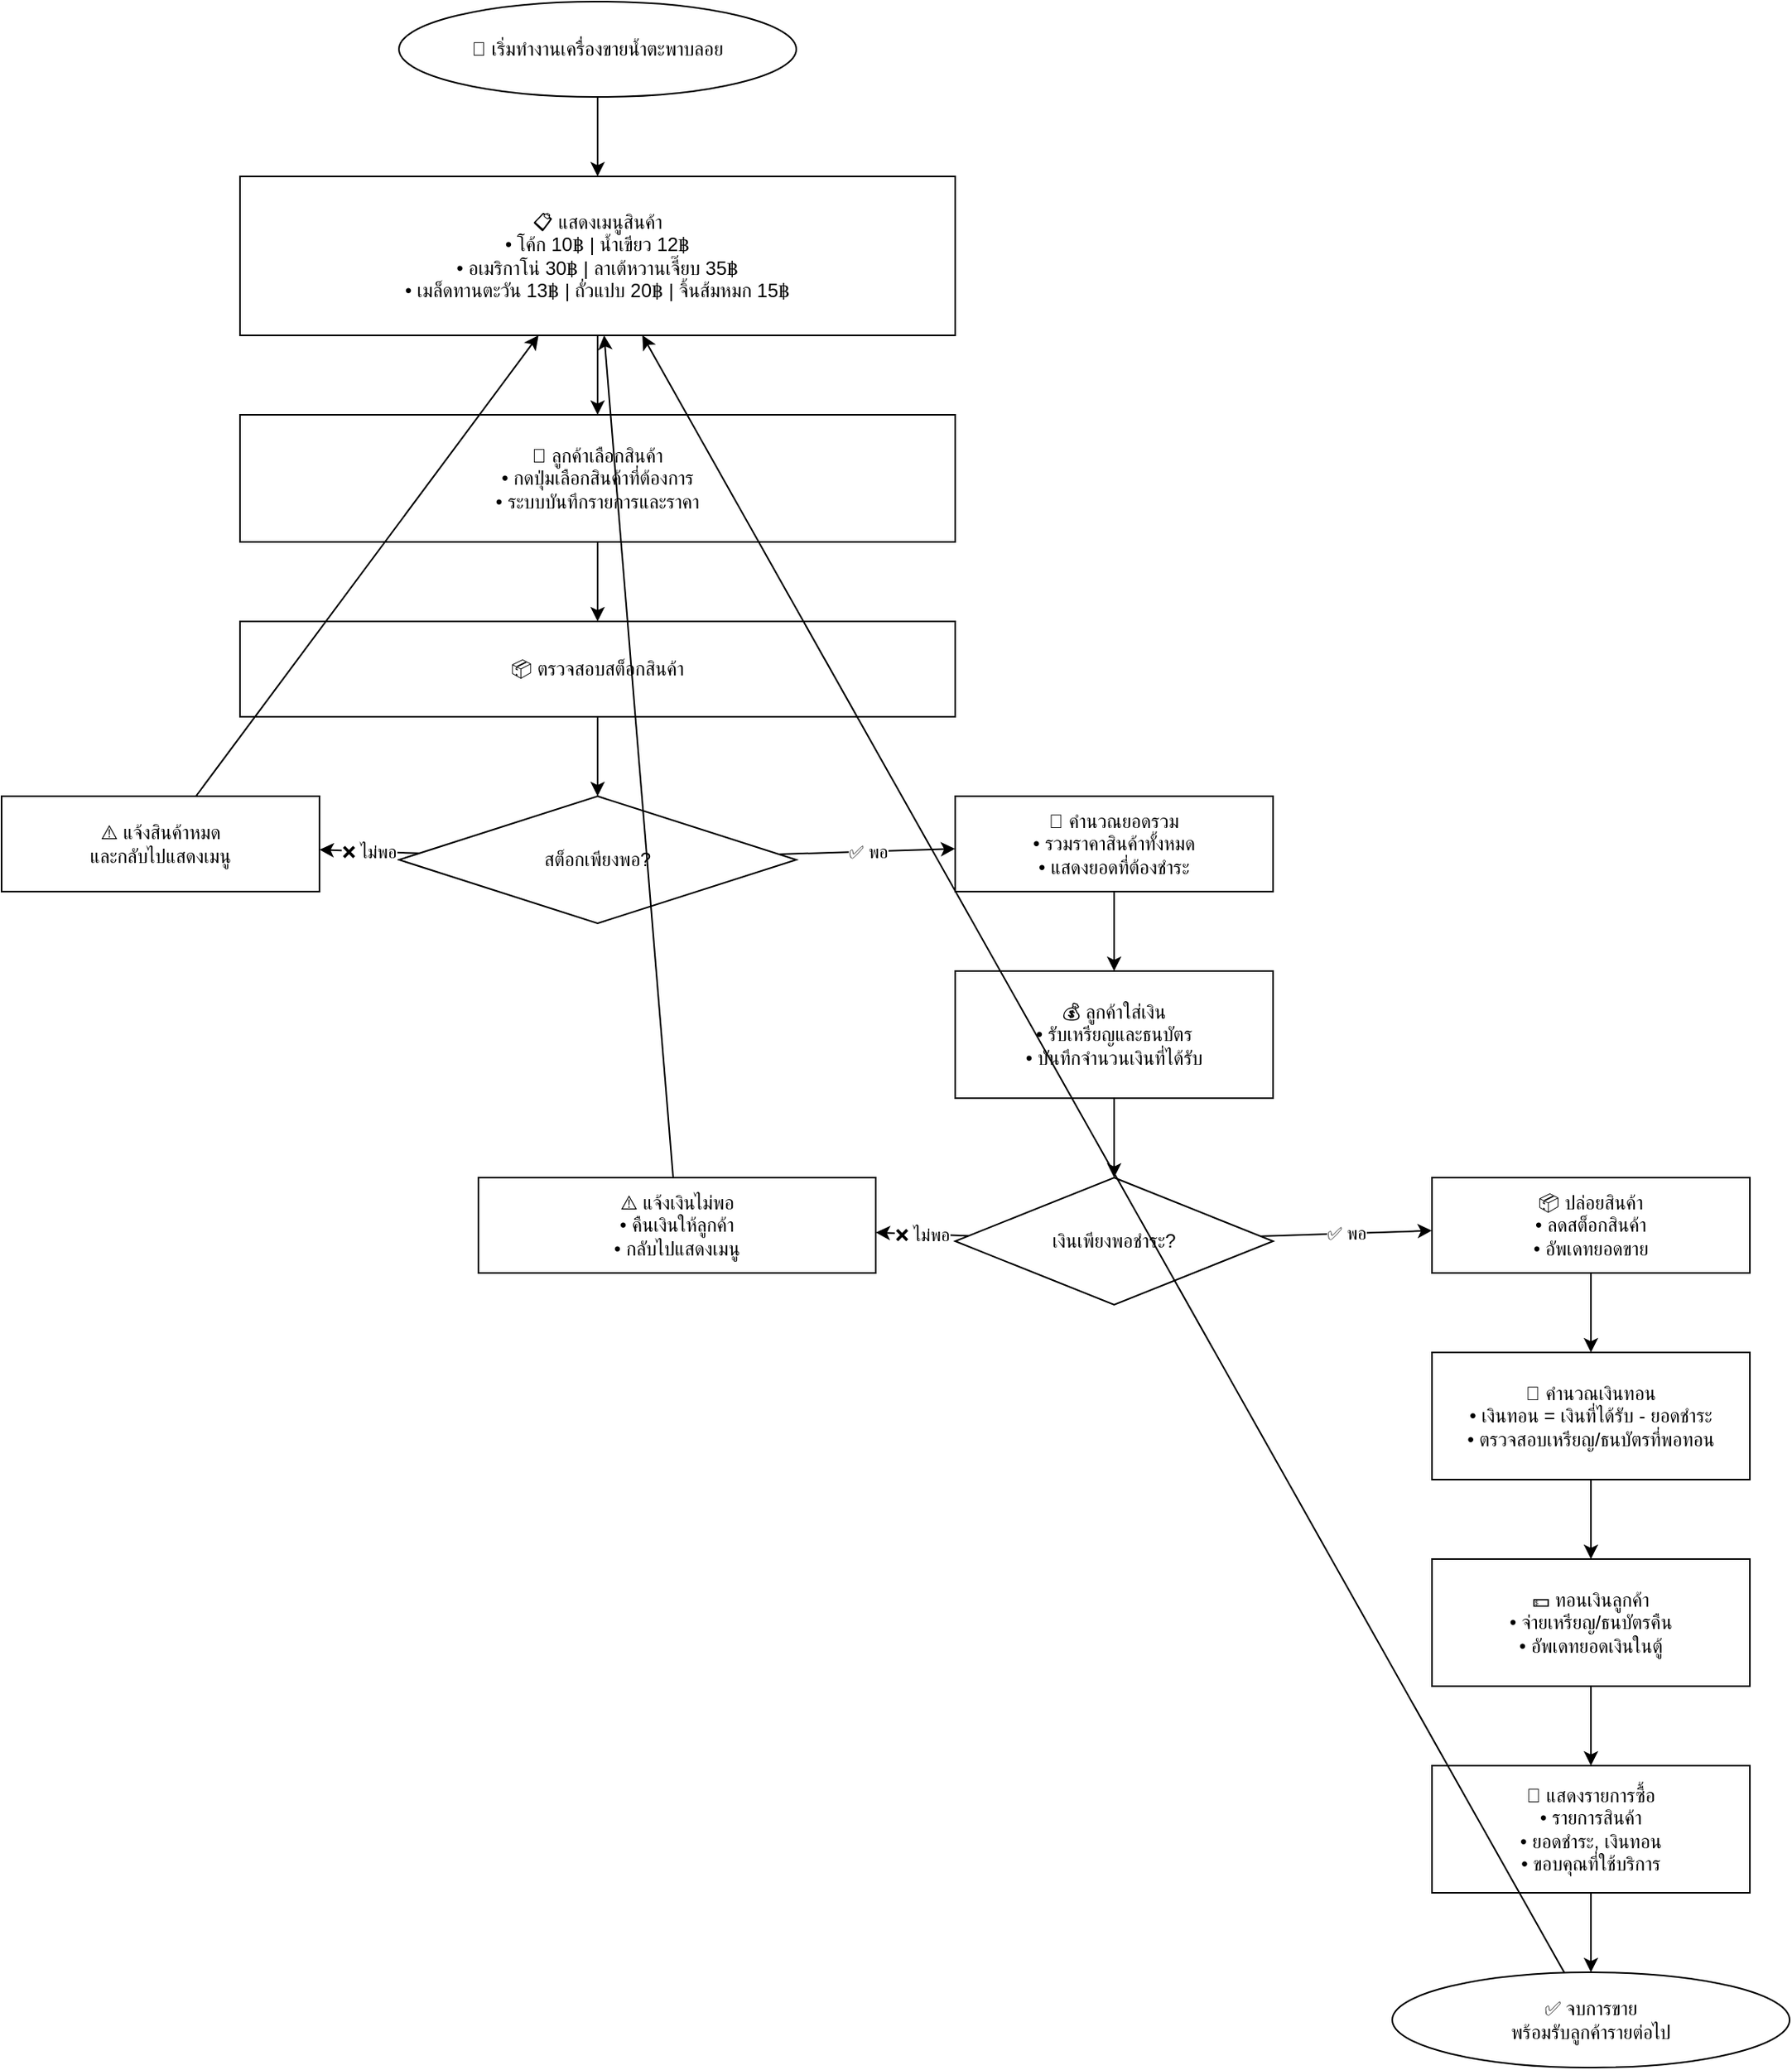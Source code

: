 <mxfile version="28.2.5">
  <diagram name="หน้า-1" id="ckcfX0NifgF7nCQWIZl0">
    <mxGraphModel dx="2780" dy="1536" grid="1" gridSize="10" guides="1" tooltips="1" connect="1" arrows="1" fold="1" page="1" pageScale="1" pageWidth="1654" pageHeight="2336" math="0" shadow="0">
      <root>
        <mxCell id="0" />
        <mxCell id="1" parent="0" />
        <mxCell id="cbi453OhWdNOQNd5BbBz-33" value="🔄 เริ่มทำงานเครื่องขายน้ำตะพาบลอย" style="ellipse;whiteSpace=wrap;html=1;aspect=fixed;" vertex="1" parent="1">
          <mxGeometry x="570" y="710" width="250" height="60" as="geometry" />
        </mxCell>
        <mxCell id="cbi453OhWdNOQNd5BbBz-34" value="" style="endArrow=classic;html=1;rounded=0;" edge="1" parent="1" source="cbi453OhWdNOQNd5BbBz-33" target="cbi453OhWdNOQNd5BbBz-35">
          <mxGeometry width="50" height="50" relative="1" as="geometry">
            <mxPoint x="695" y="770" as="sourcePoint" />
            <mxPoint x="695" y="820" as="targetPoint" />
          </mxGeometry>
        </mxCell>
        <mxCell id="cbi453OhWdNOQNd5BbBz-35" value="📋 แสดงเมนูสินค้า&#xa;• โค้ก 10฿ | น้ำเขียว 12฿&#xa;• อเมริกาโน่ 30฿ | ลาเต้หวานเจี๊ยบ 35฿&#xa;• เมล็ดทานตะวัน 13฿ | ถั่วแปบ 20฿ | จิ้นส้มหมก 15฿" style="rounded=0;whiteSpace=wrap;html=1;" vertex="1" parent="1">
          <mxGeometry x="470" y="820" width="450" height="100" as="geometry" />
        </mxCell>
        <mxCell id="cbi453OhWdNOQNd5BbBz-36" value="" style="endArrow=classic;html=1;rounded=0;" edge="1" parent="1" source="cbi453OhWdNOQNd5BbBz-35" target="cbi453OhWdNOQNd5BbBz-37">
          <mxGeometry width="50" height="50" relative="1" as="geometry">
            <mxPoint x="695" y="920" as="sourcePoint" />
            <mxPoint x="695" y="970" as="targetPoint" />
          </mxGeometry>
        </mxCell>
        <mxCell id="cbi453OhWdNOQNd5BbBz-37" value="🛒 ลูกค้าเลือกสินค้า&#xa;• กดปุ่มเลือกสินค้าที่ต้องการ&#xa;• ระบบบันทึกรายการและราคา" style="rounded=0;whiteSpace=wrap;html=1;" vertex="1" parent="1">
          <mxGeometry x="470" y="970" width="450" height="80" as="geometry" />
        </mxCell>
        <mxCell id="cbi453OhWdNOQNd5BbBz-38" value="" style="endArrow=classic;html=1;rounded=0;" edge="1" parent="1" source="cbi453OhWdNOQNd5BbBz-37" target="cbi453OhWdNOQNd5BbBz-39">
          <mxGeometry width="50" height="50" relative="1" as="geometry">
            <mxPoint x="695" y="1050" as="sourcePoint" />
            <mxPoint x="695" y="1100" as="targetPoint" />
          </mxGeometry>
        </mxCell>
        <mxCell id="cbi453OhWdNOQNd5BbBz-39" value="📦 ตรวจสอบสต็อกสินค้า" style="rounded=0;whiteSpace=wrap;html=1;" vertex="1" parent="1">
          <mxGeometry x="470" y="1100" width="450" height="60" as="geometry" />
        </mxCell>
        <mxCell id="cbi453OhWdNOQNd5BbBz-40" value="" style="endArrow=classic;html=1;rounded=0;" edge="1" parent="1" source="cbi453OhWdNOQNd5BbBz-39" target="cbi453OhWdNOQNd5BbBz-41">
          <mxGeometry width="50" height="50" relative="1" as="geometry">
            <mxPoint x="695" y="1160" as="sourcePoint" />
            <mxPoint x="695" y="1210" as="targetPoint" />
          </mxGeometry>
        </mxCell>
        <mxCell id="cbi453OhWdNOQNd5BbBz-41" value="สต็อกเพียงพอ?" style="rhombus;whiteSpace=wrap;html=1;" vertex="1" parent="1">
          <mxGeometry x="570" y="1210" width="250" height="80" as="geometry" />
        </mxCell>
        <mxCell id="cbi453OhWdNOQNd5BbBz-42" value="❌ ไม่พอ" style="endArrow=classic;html=1;rounded=0;" edge="1" parent="1" source="cbi453OhWdNOQNd5BbBz-41" target="cbi453OhWdNOQNd5BbBz-43">
          <mxGeometry width="50" height="50" relative="1" as="geometry">
            <mxPoint x="570" y="1250" as="sourcePoint" />
            <mxPoint x="470" y="1250" as="targetPoint" />
          </mxGeometry>
        </mxCell>
        <mxCell id="cbi453OhWdNOQNd5BbBz-43" value="⚠️ แจ้งสินค้าหมด&#xa;และกลับไปแสดงเมนู" style="rounded=0;whiteSpace=wrap;html=1;" vertex="1" parent="1">
          <mxGeometry x="320" y="1210" width="200" height="60" as="geometry" />
        </mxCell>
        <mxCell id="cbi453OhWdNOQNd5BbBz-44" value="✅ พอ" style="endArrow=classic;html=1;rounded=0;" edge="1" parent="1" source="cbi453OhWdNOQNd5BbBz-41" target="cbi453OhWdNOQNd5BbBz-45">
          <mxGeometry width="50" height="50" relative="1" as="geometry">
            <mxPoint x="820" y="1250" as="sourcePoint" />
            <mxPoint x="920" y="1250" as="targetPoint" />
          </mxGeometry>
        </mxCell>
        <mxCell id="cbi453OhWdNOQNd5BbBz-45" value="🧮 คำนวณยอดรวม&#xa;• รวมราคาสินค้าทั้งหมด&#xa;• แสดงยอดที่ต้องชำระ" style="rounded=0;whiteSpace=wrap;html=1;" vertex="1" parent="1">
          <mxGeometry x="920" y="1210" width="200" height="60" as="geometry" />
        </mxCell>
        <mxCell id="cbi453OhWdNOQNd5BbBz-46" value="" style="endArrow=classic;html=1;rounded=0;" edge="1" parent="1" source="cbi453OhWdNOQNd5BbBz-45" target="cbi453OhWdNOQNd5BbBz-47">
          <mxGeometry width="50" height="50" relative="1" as="geometry">
            <mxPoint x="1020" y="1270" as="sourcePoint" />
            <mxPoint x="1020" y="1320" as="targetPoint" />
          </mxGeometry>
        </mxCell>
        <mxCell id="cbi453OhWdNOQNd5BbBz-47" value="💰 ลูกค้าใส่เงิน&#xa;• รับเหรียญและธนบัตร&#xa;• บันทึกจำนวนเงินที่ได้รับ" style="rounded=0;whiteSpace=wrap;html=1;" vertex="1" parent="1">
          <mxGeometry x="920" y="1320" width="200" height="80" as="geometry" />
        </mxCell>
        <mxCell id="cbi453OhWdNOQNd5BbBz-48" value="" style="endArrow=classic;html=1;rounded=0;" edge="1" parent="1" source="cbi453OhWdNOQNd5BbBz-47" target="cbi453OhWdNOQNd5BbBz-49">
          <mxGeometry width="50" height="50" relative="1" as="geometry">
            <mxPoint x="1020" y="1400" as="sourcePoint" />
            <mxPoint x="1020" y="1450" as="targetPoint" />
          </mxGeometry>
        </mxCell>
        <mxCell id="cbi453OhWdNOQNd5BbBz-49" value="เงินเพียงพอชำระ?" style="rhombus;whiteSpace=wrap;html=1;" vertex="1" parent="1">
          <mxGeometry x="920" y="1450" width="200" height="80" as="geometry" />
        </mxCell>
        <mxCell id="cbi453OhWdNOQNd5BbBz-50" value="❌ ไม่พอ" style="endArrow=classic;html=1;rounded=0;" edge="1" parent="1" source="cbi453OhWdNOQNd5BbBz-49" target="cbi453OhWdNOQNd5BbBz-51">
          <mxGeometry width="50" height="50" relative="1" as="geometry">
            <mxPoint x="920" y="1490" as="sourcePoint" />
            <mxPoint x="820" y="1490" as="targetPoint" />
          </mxGeometry>
        </mxCell>
        <mxCell id="cbi453OhWdNOQNd5BbBz-51" value="⚠️ แจ้งเงินไม่พอ&#xa;• คืนเงินให้ลูกค้า&#xa;• กลับไปแสดงเมนู" style="rounded=0;whiteSpace=wrap;html=1;" vertex="1" parent="1">
          <mxGeometry x="620" y="1450" width="250" height="60" as="geometry" />
        </mxCell>
        <mxCell id="cbi453OhWdNOQNd5BbBz-52" value="✅ พอ" style="endArrow=classic;html=1;rounded=0;" edge="1" parent="1" source="cbi453OhWdNOQNd5BbBz-49" target="cbi453OhWdNOQNd5BbBz-53">
          <mxGeometry width="50" height="50" relative="1" as="geometry">
            <mxPoint x="1120" y="1490" as="sourcePoint" />
            <mxPoint x="1220" y="1490" as="targetPoint" />
          </mxGeometry>
        </mxCell>
        <mxCell id="cbi453OhWdNOQNd5BbBz-53" value="📦 ปล่อยสินค้า&#xa;• ลดสต็อกสินค้า&#xa;• อัพเดทยอดขาย" style="rounded=0;whiteSpace=wrap;html=1;" vertex="1" parent="1">
          <mxGeometry x="1220" y="1450" width="200" height="60" as="geometry" />
        </mxCell>
        <mxCell id="cbi453OhWdNOQNd5BbBz-54" value="" style="endArrow=classic;html=1;rounded=0;" edge="1" parent="1" source="cbi453OhWdNOQNd5BbBz-53" target="cbi453OhWdNOQNd5BbBz-55">
          <mxGeometry width="50" height="50" relative="1" as="geometry">
            <mxPoint x="1320" y="1510" as="sourcePoint" />
            <mxPoint x="1320" y="1560" as="targetPoint" />
          </mxGeometry>
        </mxCell>
        <mxCell id="cbi453OhWdNOQNd5BbBz-55" value="🧾 คำนวณเงินทอน&#xa;• เงินทอน = เงินที่ได้รับ - ยอดชำระ&#xa;• ตรวจสอบเหรียญ/ธนบัตรที่พอทอน" style="rounded=0;whiteSpace=wrap;html=1;" vertex="1" parent="1">
          <mxGeometry x="1220" y="1560" width="200" height="80" as="geometry" />
        </mxCell>
        <mxCell id="cbi453OhWdNOQNd5BbBz-56" value="" style="endArrow=classic;html=1;rounded=0;" edge="1" parent="1" source="cbi453OhWdNOQNd5BbBz-55" target="cbi453OhWdNOQNd5BbBz-57">
          <mxGeometry width="50" height="50" relative="1" as="geometry">
            <mxPoint x="1320" y="1640" as="sourcePoint" />
            <mxPoint x="1320" y="1690" as="targetPoint" />
          </mxGeometry>
        </mxCell>
        <mxCell id="cbi453OhWdNOQNd5BbBz-57" value="💵 ทอนเงินลูกค้า&#xa;• จ่ายเหรียญ/ธนบัตรคืน&#xa;• อัพเดทยอดเงินในตู้" style="rounded=0;whiteSpace=wrap;html=1;" vertex="1" parent="1">
          <mxGeometry x="1220" y="1690" width="200" height="80" as="geometry" />
        </mxCell>
        <mxCell id="cbi453OhWdNOQNd5BbBz-58" value="" style="endArrow=classic;html=1;rounded=0;" edge="1" parent="1" source="cbi453OhWdNOQNd5BbBz-57" target="cbi453OhWdNOQNd5BbBz-59">
          <mxGeometry width="50" height="50" relative="1" as="geometry">
            <mxPoint x="1320" y="1770" as="sourcePoint" />
            <mxPoint x="1320" y="1820" as="targetPoint" />
          </mxGeometry>
        </mxCell>
        <mxCell id="cbi453OhWdNOQNd5BbBz-59" value="🧾 แสดงรายการซื้อ&#xa;• รายการสินค้า&#xa;• ยอดชำระ, เงินทอน&#xa;• ขอบคุณที่ใช้บริการ" style="rounded=0;whiteSpace=wrap;html=1;" vertex="1" parent="1">
          <mxGeometry x="1220" y="1820" width="200" height="80" as="geometry" />
        </mxCell>
        <mxCell id="cbi453OhWdNOQNd5BbBz-60" value="" style="endArrow=classic;html=1;rounded=0;" edge="1" parent="1" source="cbi453OhWdNOQNd5BbBz-59" target="cbi453OhWdNOQNd5BbBz-61">
          <mxGeometry width="50" height="50" relative="1" as="geometry">
            <mxPoint x="1320" y="1900" as="sourcePoint" />
            <mxPoint x="1320" y="1950" as="targetPoint" />
          </mxGeometry>
        </mxCell>
        <mxCell id="cbi453OhWdNOQNd5BbBz-61" value="✅ จบการขาย&#xa;พร้อมรับลูกค้ารายต่อไป" style="ellipse;whiteSpace=wrap;html=1;aspect=fixed;" vertex="1" parent="1">
          <mxGeometry x="1195" y="1950" width="250" height="60" as="geometry" />
        </mxCell>
        <mxCell id="cbi453OhWdNOQNd5BbBz-62" value="" style="endArrow=classic;html=1;rounded=0;" edge="1" parent="1" source="cbi453OhWdNOQNd5BbBz-43" target="cbi453OhWdNOQNd5BbBz-35">
          <mxGeometry width="50" height="50" relative="1" as="geometry">
            <mxPoint x="420" y="1270" as="sourcePoint" />
            <mxPoint x="470" y="920" as="targetPoint" />
          </mxGeometry>
        </mxCell>
        <mxCell id="cbi453OhWdNOQNd5BbBz-63" value="" style="endArrow=classic;html=1;rounded=0;" edge="1" parent="1" source="cbi453OhWdNOQNd5BbBz-51" target="cbi453OhWdNOQNd5BbBz-35">
          <mxGeometry width="50" height="50" relative="1" as="geometry">
            <mxPoint x="620" y="1480" as="sourcePoint" />
            <mxPoint x="470" y="920" as="targetPoint" />
          </mxGeometry>
        </mxCell>
        <mxCell id="cbi453OhWdNOQNd5BbBz-64" value="" style="endArrow=classic;html=1;rounded=0;" edge="1" parent="1" source="cbi453OhWdNOQNd5BbBz-61" target="cbi453OhWdNOQNd5BbBz-35">
          <mxGeometry width="50" height="50" relative="1" as="geometry">
            <mxPoint x="1195" y="1980" as="sourcePoint" />
            <mxPoint x="470" y="920" as="targetPoint" />
          </mxGeometry>
        </mxCell>
      </root>
    </mxGraphModel>
  </diagram>
</mxfile>
